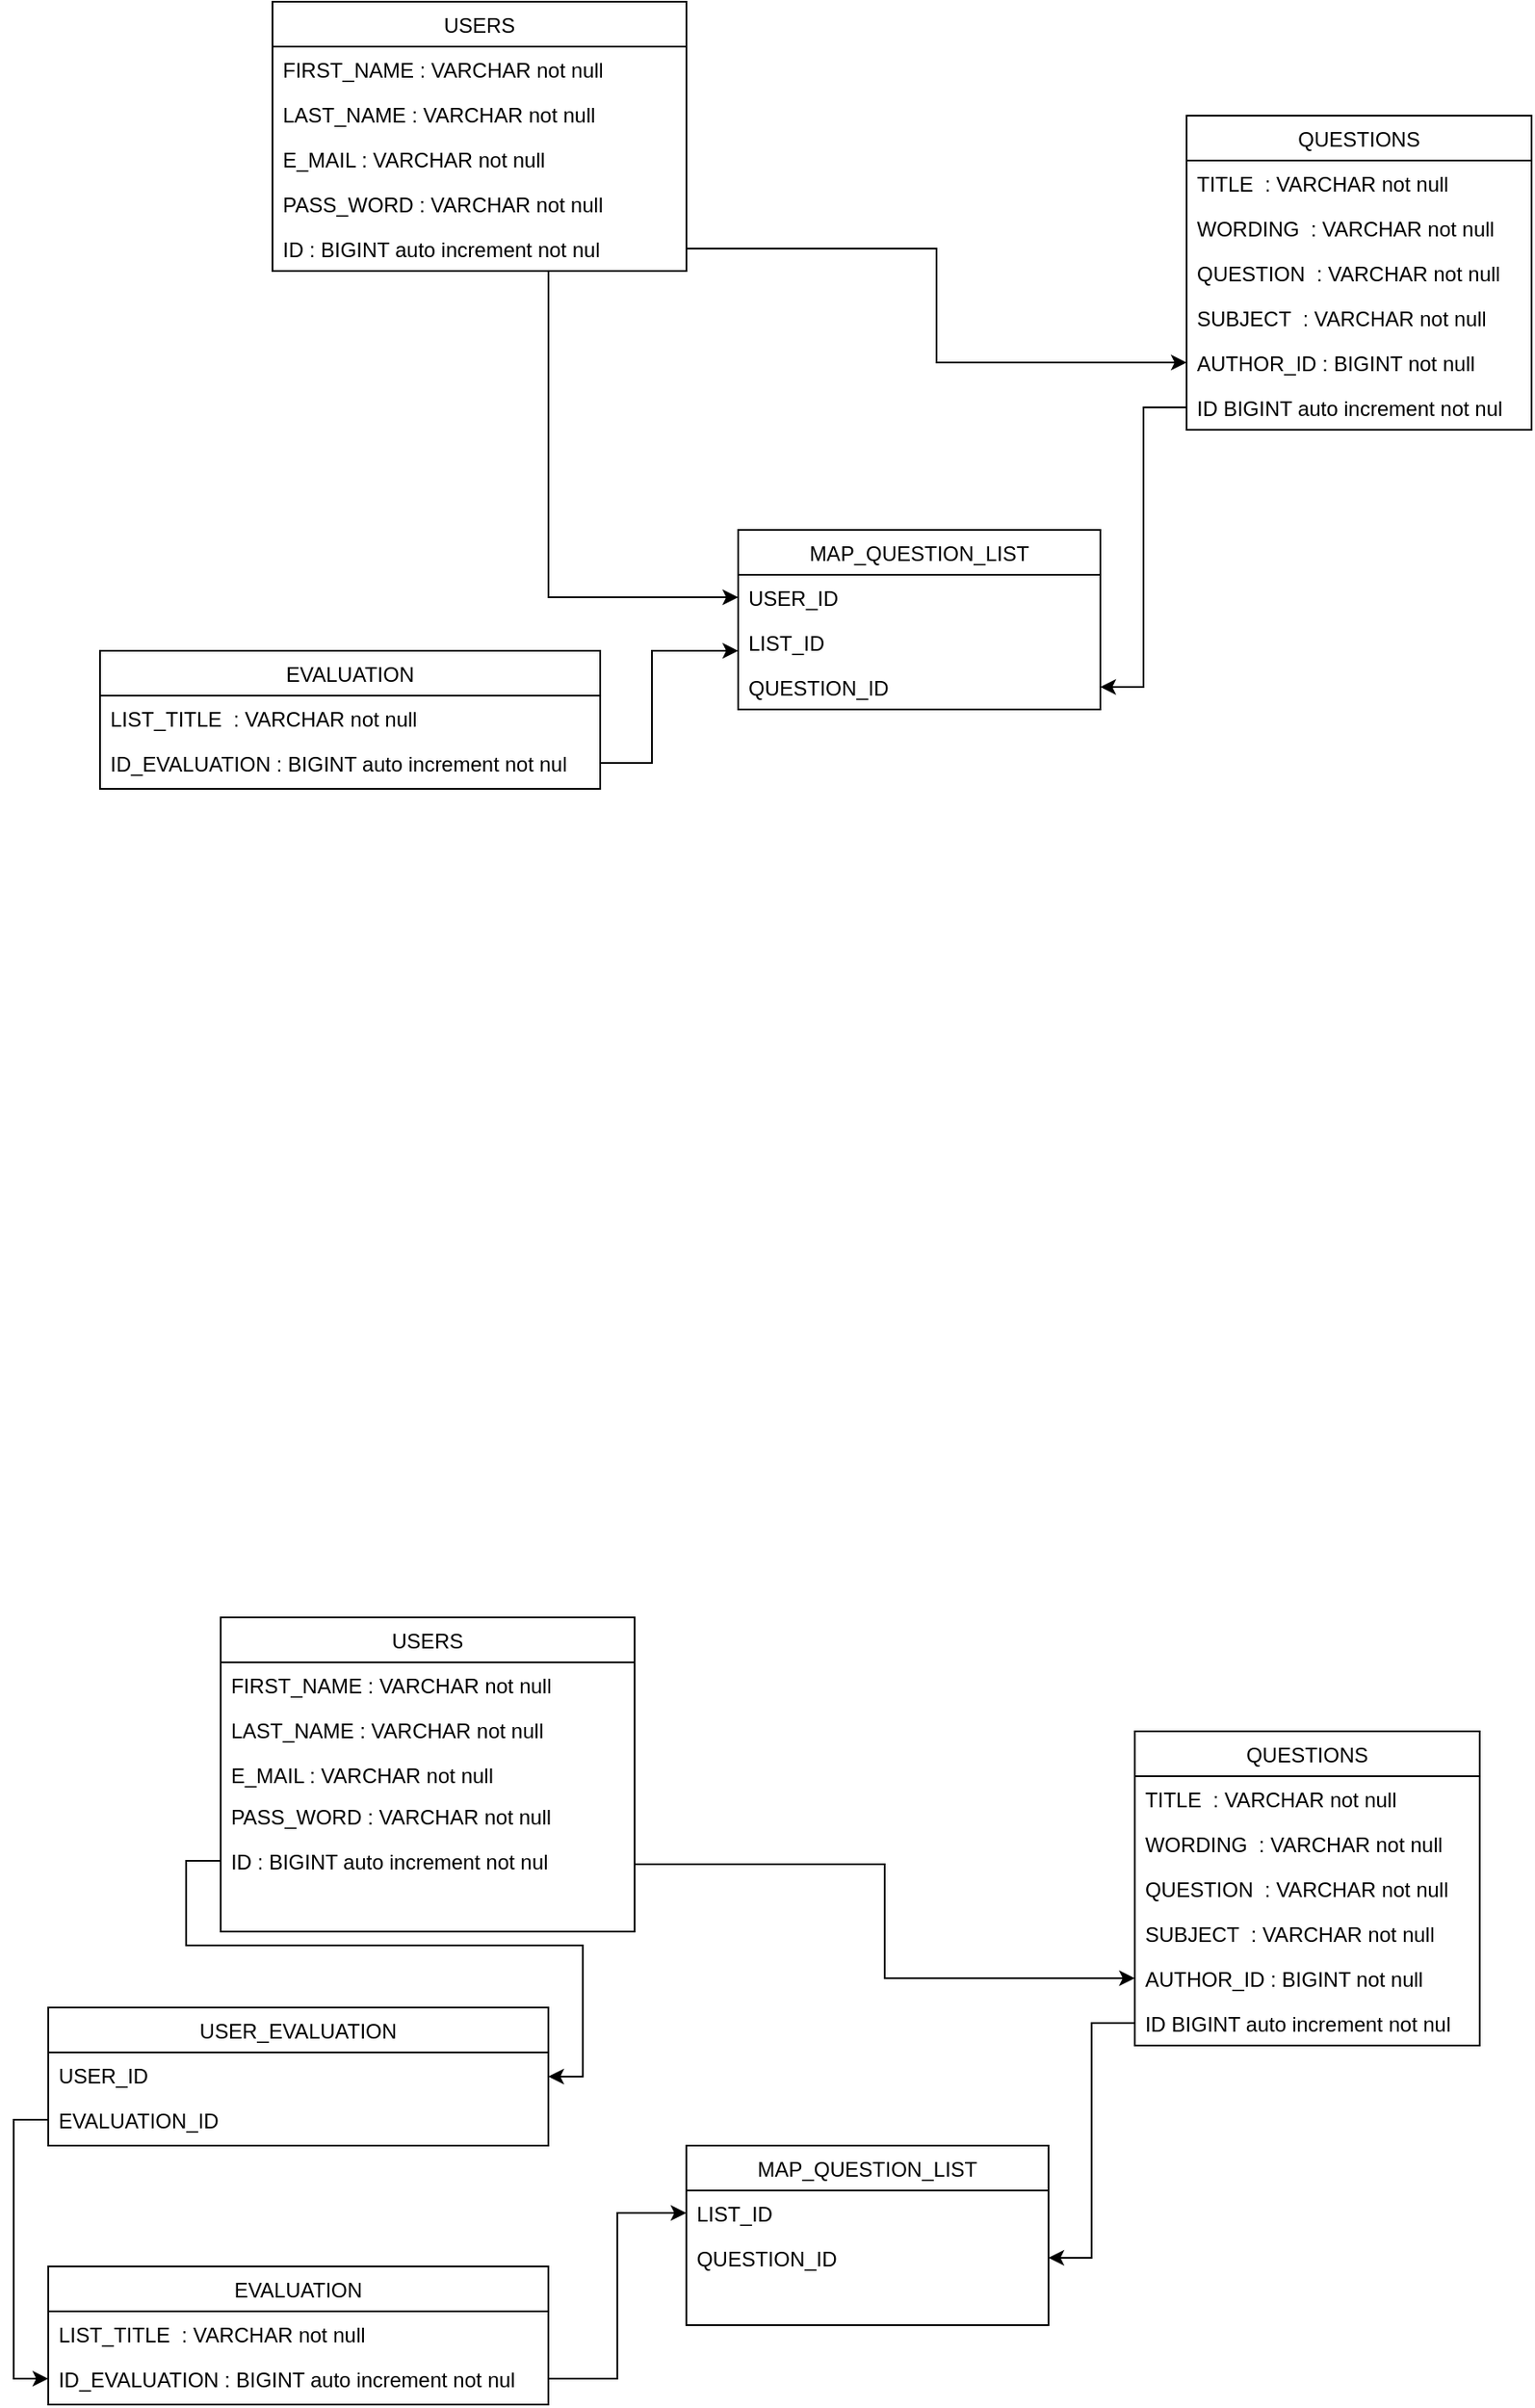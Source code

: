 <mxfile version="14.9.8" type="device"><diagram id="C5RBs43oDa-KdzZeNtuy" name="Page-1"><mxGraphModel dx="1991" dy="1393" grid="1" gridSize="10" guides="1" tooltips="1" connect="1" arrows="1" fold="1" page="1" pageScale="1" pageWidth="827" pageHeight="1169" math="0" shadow="0"><root><mxCell id="WIyWlLk6GJQsqaUBKTNV-0"/><mxCell id="WIyWlLk6GJQsqaUBKTNV-1" parent="WIyWlLk6GJQsqaUBKTNV-0"/><mxCell id="zkfFHV4jXpPFQw0GAbJ--0" value="USERS" style="swimlane;fontStyle=0;align=center;verticalAlign=top;childLayout=stackLayout;horizontal=1;startSize=26;horizontalStack=0;resizeParent=1;resizeLast=0;collapsible=1;marginBottom=0;rounded=0;shadow=0;strokeWidth=1;" parent="WIyWlLk6GJQsqaUBKTNV-1" vertex="1"><mxGeometry x="20" y="34" width="240" height="156" as="geometry"><mxRectangle x="230" y="140" width="160" height="26" as="alternateBounds"/></mxGeometry></mxCell><mxCell id="zkfFHV4jXpPFQw0GAbJ--1" value="FIRST_NAME : VARCHAR not null" style="text;align=left;verticalAlign=top;spacingLeft=4;spacingRight=4;overflow=hidden;rotatable=0;points=[[0,0.5],[1,0.5]];portConstraint=eastwest;" parent="zkfFHV4jXpPFQw0GAbJ--0" vertex="1"><mxGeometry y="26" width="240" height="26" as="geometry"/></mxCell><mxCell id="zkfFHV4jXpPFQw0GAbJ--2" value="LAST_NAME : VARCHAR not null" style="text;align=left;verticalAlign=top;spacingLeft=4;spacingRight=4;overflow=hidden;rotatable=0;points=[[0,0.5],[1,0.5]];portConstraint=eastwest;rounded=0;shadow=0;html=0;" parent="zkfFHV4jXpPFQw0GAbJ--0" vertex="1"><mxGeometry y="52" width="240" height="26" as="geometry"/></mxCell><mxCell id="zkfFHV4jXpPFQw0GAbJ--3" value="E_MAIL : VARCHAR not null" style="text;align=left;verticalAlign=top;spacingLeft=4;spacingRight=4;overflow=hidden;rotatable=0;points=[[0,0.5],[1,0.5]];portConstraint=eastwest;rounded=0;shadow=0;html=0;" parent="zkfFHV4jXpPFQw0GAbJ--0" vertex="1"><mxGeometry y="78" width="240" height="26" as="geometry"/></mxCell><mxCell id="q71swtoZ68wRDkJhoZBx-0" value="PASS_WORD : VARCHAR not null" style="text;align=left;verticalAlign=top;spacingLeft=4;spacingRight=4;overflow=hidden;rotatable=0;points=[[0,0.5],[1,0.5]];portConstraint=eastwest;rounded=0;shadow=0;html=0;" vertex="1" parent="zkfFHV4jXpPFQw0GAbJ--0"><mxGeometry y="104" width="240" height="26" as="geometry"/></mxCell><mxCell id="q71swtoZ68wRDkJhoZBx-1" value="ID : BIGINT auto increment not nul" style="text;align=left;verticalAlign=top;spacingLeft=4;spacingRight=4;overflow=hidden;rotatable=0;points=[[0,0.5],[1,0.5]];portConstraint=eastwest;rounded=0;shadow=0;html=0;" vertex="1" parent="zkfFHV4jXpPFQw0GAbJ--0"><mxGeometry y="130" width="240" height="26" as="geometry"/></mxCell><mxCell id="zkfFHV4jXpPFQw0GAbJ--6" value="EVALUATION" style="swimlane;fontStyle=0;align=center;verticalAlign=top;childLayout=stackLayout;horizontal=1;startSize=26;horizontalStack=0;resizeParent=1;resizeLast=0;collapsible=1;marginBottom=0;rounded=0;shadow=0;strokeWidth=1;" parent="WIyWlLk6GJQsqaUBKTNV-1" vertex="1"><mxGeometry x="-80" y="410" width="290" height="80" as="geometry"><mxRectangle x="130" y="380" width="160" height="26" as="alternateBounds"/></mxGeometry></mxCell><mxCell id="zkfFHV4jXpPFQw0GAbJ--7" value="LIST_TITLE  : VARCHAR not null" style="text;align=left;verticalAlign=top;spacingLeft=4;spacingRight=4;overflow=hidden;rotatable=0;points=[[0,0.5],[1,0.5]];portConstraint=eastwest;" parent="zkfFHV4jXpPFQw0GAbJ--6" vertex="1"><mxGeometry y="26" width="290" height="26" as="geometry"/></mxCell><mxCell id="zkfFHV4jXpPFQw0GAbJ--8" value="ID_EVALUATION : BIGINT auto increment not nul" style="text;align=left;verticalAlign=top;spacingLeft=4;spacingRight=4;overflow=hidden;rotatable=0;points=[[0,0.5],[1,0.5]];portConstraint=eastwest;rounded=0;shadow=0;html=0;" parent="zkfFHV4jXpPFQw0GAbJ--6" vertex="1"><mxGeometry y="52" width="290" height="26" as="geometry"/></mxCell><mxCell id="zkfFHV4jXpPFQw0GAbJ--13" value="MAP_QUESTION_LIST" style="swimlane;fontStyle=0;align=center;verticalAlign=top;childLayout=stackLayout;horizontal=1;startSize=26;horizontalStack=0;resizeParent=1;resizeLast=0;collapsible=1;marginBottom=0;rounded=0;shadow=0;strokeWidth=1;" parent="WIyWlLk6GJQsqaUBKTNV-1" vertex="1"><mxGeometry x="290" y="340" width="210" height="104" as="geometry"><mxRectangle x="340" y="380" width="170" height="26" as="alternateBounds"/></mxGeometry></mxCell><mxCell id="zkfFHV4jXpPFQw0GAbJ--14" value="USER_ID" style="text;align=left;verticalAlign=top;spacingLeft=4;spacingRight=4;overflow=hidden;rotatable=0;points=[[0,0.5],[1,0.5]];portConstraint=eastwest;" parent="zkfFHV4jXpPFQw0GAbJ--13" vertex="1"><mxGeometry y="26" width="210" height="26" as="geometry"/></mxCell><mxCell id="q71swtoZ68wRDkJhoZBx-3" value="LIST_ID" style="text;align=left;verticalAlign=top;spacingLeft=4;spacingRight=4;overflow=hidden;rotatable=0;points=[[0,0.5],[1,0.5]];portConstraint=eastwest;" vertex="1" parent="zkfFHV4jXpPFQw0GAbJ--13"><mxGeometry y="52" width="210" height="26" as="geometry"/></mxCell><mxCell id="q71swtoZ68wRDkJhoZBx-4" value="QUESTION_ID" style="text;align=left;verticalAlign=top;spacingLeft=4;spacingRight=4;overflow=hidden;rotatable=0;points=[[0,0.5],[1,0.5]];portConstraint=eastwest;" vertex="1" parent="zkfFHV4jXpPFQw0GAbJ--13"><mxGeometry y="78" width="210" height="26" as="geometry"/></mxCell><mxCell id="zkfFHV4jXpPFQw0GAbJ--17" value="QUESTIONS" style="swimlane;fontStyle=0;align=center;verticalAlign=top;childLayout=stackLayout;horizontal=1;startSize=26;horizontalStack=0;resizeParent=1;resizeLast=0;collapsible=1;marginBottom=0;rounded=0;shadow=0;strokeWidth=1;" parent="WIyWlLk6GJQsqaUBKTNV-1" vertex="1"><mxGeometry x="550" y="100" width="200" height="182" as="geometry"><mxRectangle x="550" y="140" width="160" height="26" as="alternateBounds"/></mxGeometry></mxCell><mxCell id="zkfFHV4jXpPFQw0GAbJ--18" value="TITLE  : VARCHAR not null" style="text;align=left;verticalAlign=top;spacingLeft=4;spacingRight=4;overflow=hidden;rotatable=0;points=[[0,0.5],[1,0.5]];portConstraint=eastwest;" parent="zkfFHV4jXpPFQw0GAbJ--17" vertex="1"><mxGeometry y="26" width="200" height="26" as="geometry"/></mxCell><mxCell id="zkfFHV4jXpPFQw0GAbJ--19" value="WORDING  : VARCHAR not null" style="text;align=left;verticalAlign=top;spacingLeft=4;spacingRight=4;overflow=hidden;rotatable=0;points=[[0,0.5],[1,0.5]];portConstraint=eastwest;rounded=0;shadow=0;html=0;" parent="zkfFHV4jXpPFQw0GAbJ--17" vertex="1"><mxGeometry y="52" width="200" height="26" as="geometry"/></mxCell><mxCell id="zkfFHV4jXpPFQw0GAbJ--20" value="QUESTION  : VARCHAR not null" style="text;align=left;verticalAlign=top;spacingLeft=4;spacingRight=4;overflow=hidden;rotatable=0;points=[[0,0.5],[1,0.5]];portConstraint=eastwest;rounded=0;shadow=0;html=0;" parent="zkfFHV4jXpPFQw0GAbJ--17" vertex="1"><mxGeometry y="78" width="200" height="26" as="geometry"/></mxCell><mxCell id="zkfFHV4jXpPFQw0GAbJ--21" value="SUBJECT  : VARCHAR not null" style="text;align=left;verticalAlign=top;spacingLeft=4;spacingRight=4;overflow=hidden;rotatable=0;points=[[0,0.5],[1,0.5]];portConstraint=eastwest;rounded=0;shadow=0;html=0;" parent="zkfFHV4jXpPFQw0GAbJ--17" vertex="1"><mxGeometry y="104" width="200" height="26" as="geometry"/></mxCell><mxCell id="zkfFHV4jXpPFQw0GAbJ--22" value="AUTHOR_ID : BIGINT not null" style="text;align=left;verticalAlign=top;spacingLeft=4;spacingRight=4;overflow=hidden;rotatable=0;points=[[0,0.5],[1,0.5]];portConstraint=eastwest;rounded=0;shadow=0;html=0;" parent="zkfFHV4jXpPFQw0GAbJ--17" vertex="1"><mxGeometry y="130" width="200" height="26" as="geometry"/></mxCell><mxCell id="q71swtoZ68wRDkJhoZBx-2" value="ID BIGINT auto increment not nul" style="text;align=left;verticalAlign=top;spacingLeft=4;spacingRight=4;overflow=hidden;rotatable=0;points=[[0,0.5],[1,0.5]];portConstraint=eastwest;rounded=0;shadow=0;html=0;" vertex="1" parent="zkfFHV4jXpPFQw0GAbJ--17"><mxGeometry y="156" width="200" height="26" as="geometry"/></mxCell><mxCell id="q71swtoZ68wRDkJhoZBx-26" style="edgeStyle=orthogonalEdgeStyle;rounded=0;orthogonalLoop=1;jettySize=auto;html=1;" edge="1" parent="WIyWlLk6GJQsqaUBKTNV-1" source="q71swtoZ68wRDkJhoZBx-1" target="zkfFHV4jXpPFQw0GAbJ--14"><mxGeometry relative="1" as="geometry"><Array as="points"><mxPoint x="180" y="379"/></Array></mxGeometry></mxCell><mxCell id="q71swtoZ68wRDkJhoZBx-28" style="edgeStyle=orthogonalEdgeStyle;rounded=0;orthogonalLoop=1;jettySize=auto;html=1;entryX=0;entryY=0.5;entryDx=0;entryDy=0;" edge="1" parent="WIyWlLk6GJQsqaUBKTNV-1" source="q71swtoZ68wRDkJhoZBx-1" target="zkfFHV4jXpPFQw0GAbJ--22"><mxGeometry relative="1" as="geometry"><Array as="points"><mxPoint x="405" y="177"/><mxPoint x="405" y="243"/></Array></mxGeometry></mxCell><mxCell id="q71swtoZ68wRDkJhoZBx-29" style="edgeStyle=orthogonalEdgeStyle;rounded=0;orthogonalLoop=1;jettySize=auto;html=1;entryX=1;entryY=0.5;entryDx=0;entryDy=0;" edge="1" parent="WIyWlLk6GJQsqaUBKTNV-1" source="q71swtoZ68wRDkJhoZBx-2" target="q71swtoZ68wRDkJhoZBx-4"><mxGeometry relative="1" as="geometry"/></mxCell><mxCell id="q71swtoZ68wRDkJhoZBx-30" style="edgeStyle=orthogonalEdgeStyle;rounded=0;orthogonalLoop=1;jettySize=auto;html=1;" edge="1" parent="WIyWlLk6GJQsqaUBKTNV-1" source="zkfFHV4jXpPFQw0GAbJ--8" target="q71swtoZ68wRDkJhoZBx-3"><mxGeometry relative="1" as="geometry"><Array as="points"><mxPoint x="240" y="475"/><mxPoint x="240" y="410"/></Array></mxGeometry></mxCell><mxCell id="q71swtoZ68wRDkJhoZBx-42" value="USERS" style="swimlane;fontStyle=0;align=center;verticalAlign=top;childLayout=stackLayout;horizontal=1;startSize=26;horizontalStack=0;resizeParent=1;resizeLast=0;collapsible=1;marginBottom=0;rounded=0;shadow=0;strokeWidth=1;" vertex="1" parent="WIyWlLk6GJQsqaUBKTNV-1"><mxGeometry x="-10.06" y="970" width="240" height="182" as="geometry"><mxRectangle x="230" y="140" width="160" height="26" as="alternateBounds"/></mxGeometry></mxCell><mxCell id="q71swtoZ68wRDkJhoZBx-43" value="FIRST_NAME : VARCHAR not null" style="text;align=left;verticalAlign=top;spacingLeft=4;spacingRight=4;overflow=hidden;rotatable=0;points=[[0,0.5],[1,0.5]];portConstraint=eastwest;" vertex="1" parent="q71swtoZ68wRDkJhoZBx-42"><mxGeometry y="26" width="240" height="26" as="geometry"/></mxCell><mxCell id="q71swtoZ68wRDkJhoZBx-44" value="LAST_NAME : VARCHAR not null" style="text;align=left;verticalAlign=top;spacingLeft=4;spacingRight=4;overflow=hidden;rotatable=0;points=[[0,0.5],[1,0.5]];portConstraint=eastwest;rounded=0;shadow=0;html=0;" vertex="1" parent="q71swtoZ68wRDkJhoZBx-42"><mxGeometry y="52" width="240" height="26" as="geometry"/></mxCell><mxCell id="q71swtoZ68wRDkJhoZBx-45" value="E_MAIL : VARCHAR not null" style="text;align=left;verticalAlign=top;spacingLeft=4;spacingRight=4;overflow=hidden;rotatable=0;points=[[0,0.5],[1,0.5]];portConstraint=eastwest;rounded=0;shadow=0;html=0;" vertex="1" parent="q71swtoZ68wRDkJhoZBx-42"><mxGeometry y="78" width="240" height="24" as="geometry"/></mxCell><mxCell id="q71swtoZ68wRDkJhoZBx-46" value="PASS_WORD : VARCHAR not null" style="text;align=left;verticalAlign=top;spacingLeft=4;spacingRight=4;overflow=hidden;rotatable=0;points=[[0,0.5],[1,0.5]];portConstraint=eastwest;rounded=0;shadow=0;html=0;" vertex="1" parent="q71swtoZ68wRDkJhoZBx-42"><mxGeometry y="102" width="240" height="26" as="geometry"/></mxCell><mxCell id="q71swtoZ68wRDkJhoZBx-47" value="ID : BIGINT auto increment not nul" style="text;align=left;verticalAlign=top;spacingLeft=4;spacingRight=4;overflow=hidden;rotatable=0;points=[[0,0.5],[1,0.5]];portConstraint=eastwest;rounded=0;shadow=0;html=0;" vertex="1" parent="q71swtoZ68wRDkJhoZBx-42"><mxGeometry y="128" width="240" height="26" as="geometry"/></mxCell><mxCell id="q71swtoZ68wRDkJhoZBx-48" value="EVALUATION" style="swimlane;fontStyle=0;align=center;verticalAlign=top;childLayout=stackLayout;horizontal=1;startSize=26;horizontalStack=0;resizeParent=1;resizeLast=0;collapsible=1;marginBottom=0;rounded=0;shadow=0;strokeWidth=1;" vertex="1" parent="WIyWlLk6GJQsqaUBKTNV-1"><mxGeometry x="-110.06" y="1346" width="290" height="80" as="geometry"><mxRectangle x="130" y="380" width="160" height="26" as="alternateBounds"/></mxGeometry></mxCell><mxCell id="q71swtoZ68wRDkJhoZBx-49" value="LIST_TITLE  : VARCHAR not null" style="text;align=left;verticalAlign=top;spacingLeft=4;spacingRight=4;overflow=hidden;rotatable=0;points=[[0,0.5],[1,0.5]];portConstraint=eastwest;" vertex="1" parent="q71swtoZ68wRDkJhoZBx-48"><mxGeometry y="26" width="290" height="26" as="geometry"/></mxCell><mxCell id="q71swtoZ68wRDkJhoZBx-50" value="ID_EVALUATION : BIGINT auto increment not nul" style="text;align=left;verticalAlign=top;spacingLeft=4;spacingRight=4;overflow=hidden;rotatable=0;points=[[0,0.5],[1,0.5]];portConstraint=eastwest;rounded=0;shadow=0;html=0;" vertex="1" parent="q71swtoZ68wRDkJhoZBx-48"><mxGeometry y="52" width="290" height="26" as="geometry"/></mxCell><mxCell id="q71swtoZ68wRDkJhoZBx-51" value="MAP_QUESTION_LIST" style="swimlane;fontStyle=0;align=center;verticalAlign=top;childLayout=stackLayout;horizontal=1;startSize=26;horizontalStack=0;resizeParent=1;resizeLast=0;collapsible=1;marginBottom=0;rounded=0;shadow=0;strokeWidth=1;" vertex="1" parent="WIyWlLk6GJQsqaUBKTNV-1"><mxGeometry x="259.94" y="1276" width="210" height="104" as="geometry"><mxRectangle x="340" y="380" width="170" height="26" as="alternateBounds"/></mxGeometry></mxCell><mxCell id="q71swtoZ68wRDkJhoZBx-53" value="LIST_ID" style="text;align=left;verticalAlign=top;spacingLeft=4;spacingRight=4;overflow=hidden;rotatable=0;points=[[0,0.5],[1,0.5]];portConstraint=eastwest;" vertex="1" parent="q71swtoZ68wRDkJhoZBx-51"><mxGeometry y="26" width="210" height="26" as="geometry"/></mxCell><mxCell id="q71swtoZ68wRDkJhoZBx-54" value="QUESTION_ID" style="text;align=left;verticalAlign=top;spacingLeft=4;spacingRight=4;overflow=hidden;rotatable=0;points=[[0,0.5],[1,0.5]];portConstraint=eastwest;" vertex="1" parent="q71swtoZ68wRDkJhoZBx-51"><mxGeometry y="52" width="210" height="26" as="geometry"/></mxCell><mxCell id="q71swtoZ68wRDkJhoZBx-55" value="QUESTIONS" style="swimlane;fontStyle=0;align=center;verticalAlign=top;childLayout=stackLayout;horizontal=1;startSize=26;horizontalStack=0;resizeParent=1;resizeLast=0;collapsible=1;marginBottom=0;rounded=0;shadow=0;strokeWidth=1;" vertex="1" parent="WIyWlLk6GJQsqaUBKTNV-1"><mxGeometry x="519.94" y="1036" width="200" height="182" as="geometry"><mxRectangle x="550" y="140" width="160" height="26" as="alternateBounds"/></mxGeometry></mxCell><mxCell id="q71swtoZ68wRDkJhoZBx-56" value="TITLE  : VARCHAR not null" style="text;align=left;verticalAlign=top;spacingLeft=4;spacingRight=4;overflow=hidden;rotatable=0;points=[[0,0.5],[1,0.5]];portConstraint=eastwest;" vertex="1" parent="q71swtoZ68wRDkJhoZBx-55"><mxGeometry y="26" width="200" height="26" as="geometry"/></mxCell><mxCell id="q71swtoZ68wRDkJhoZBx-57" value="WORDING  : VARCHAR not null" style="text;align=left;verticalAlign=top;spacingLeft=4;spacingRight=4;overflow=hidden;rotatable=0;points=[[0,0.5],[1,0.5]];portConstraint=eastwest;rounded=0;shadow=0;html=0;" vertex="1" parent="q71swtoZ68wRDkJhoZBx-55"><mxGeometry y="52" width="200" height="26" as="geometry"/></mxCell><mxCell id="q71swtoZ68wRDkJhoZBx-58" value="QUESTION  : VARCHAR not null" style="text;align=left;verticalAlign=top;spacingLeft=4;spacingRight=4;overflow=hidden;rotatable=0;points=[[0,0.5],[1,0.5]];portConstraint=eastwest;rounded=0;shadow=0;html=0;" vertex="1" parent="q71swtoZ68wRDkJhoZBx-55"><mxGeometry y="78" width="200" height="26" as="geometry"/></mxCell><mxCell id="q71swtoZ68wRDkJhoZBx-59" value="SUBJECT  : VARCHAR not null" style="text;align=left;verticalAlign=top;spacingLeft=4;spacingRight=4;overflow=hidden;rotatable=0;points=[[0,0.5],[1,0.5]];portConstraint=eastwest;rounded=0;shadow=0;html=0;" vertex="1" parent="q71swtoZ68wRDkJhoZBx-55"><mxGeometry y="104" width="200" height="26" as="geometry"/></mxCell><mxCell id="q71swtoZ68wRDkJhoZBx-60" value="AUTHOR_ID : BIGINT not null" style="text;align=left;verticalAlign=top;spacingLeft=4;spacingRight=4;overflow=hidden;rotatable=0;points=[[0,0.5],[1,0.5]];portConstraint=eastwest;rounded=0;shadow=0;html=0;" vertex="1" parent="q71swtoZ68wRDkJhoZBx-55"><mxGeometry y="130" width="200" height="26" as="geometry"/></mxCell><mxCell id="q71swtoZ68wRDkJhoZBx-61" value="ID BIGINT auto increment not nul" style="text;align=left;verticalAlign=top;spacingLeft=4;spacingRight=4;overflow=hidden;rotatable=0;points=[[0,0.5],[1,0.5]];portConstraint=eastwest;rounded=0;shadow=0;html=0;" vertex="1" parent="q71swtoZ68wRDkJhoZBx-55"><mxGeometry y="156" width="200" height="26" as="geometry"/></mxCell><mxCell id="q71swtoZ68wRDkJhoZBx-63" style="edgeStyle=orthogonalEdgeStyle;rounded=0;orthogonalLoop=1;jettySize=auto;html=1;entryX=0;entryY=0.5;entryDx=0;entryDy=0;" edge="1" source="q71swtoZ68wRDkJhoZBx-47" target="q71swtoZ68wRDkJhoZBx-60" parent="WIyWlLk6GJQsqaUBKTNV-1"><mxGeometry relative="1" as="geometry"><Array as="points"><mxPoint x="374.94" y="1113"/><mxPoint x="374.94" y="1179"/></Array></mxGeometry></mxCell><mxCell id="q71swtoZ68wRDkJhoZBx-64" style="edgeStyle=orthogonalEdgeStyle;rounded=0;orthogonalLoop=1;jettySize=auto;html=1;entryX=1;entryY=0.5;entryDx=0;entryDy=0;" edge="1" source="q71swtoZ68wRDkJhoZBx-61" target="q71swtoZ68wRDkJhoZBx-54" parent="WIyWlLk6GJQsqaUBKTNV-1"><mxGeometry relative="1" as="geometry"/></mxCell><mxCell id="q71swtoZ68wRDkJhoZBx-66" value="USER_EVALUATION" style="swimlane;fontStyle=0;align=center;verticalAlign=top;childLayout=stackLayout;horizontal=1;startSize=26;horizontalStack=0;resizeParent=1;resizeLast=0;collapsible=1;marginBottom=0;rounded=0;shadow=0;strokeWidth=1;" vertex="1" parent="WIyWlLk6GJQsqaUBKTNV-1"><mxGeometry x="-110.06" y="1196" width="290" height="80" as="geometry"><mxRectangle x="130" y="380" width="160" height="26" as="alternateBounds"/></mxGeometry></mxCell><mxCell id="q71swtoZ68wRDkJhoZBx-72" value="USER_ID" style="text;align=left;verticalAlign=top;spacingLeft=4;spacingRight=4;overflow=hidden;rotatable=0;points=[[0,0.5],[1,0.5]];portConstraint=eastwest;rounded=0;shadow=0;html=0;" vertex="1" parent="q71swtoZ68wRDkJhoZBx-66"><mxGeometry y="26" width="290" height="26" as="geometry"/></mxCell><mxCell id="q71swtoZ68wRDkJhoZBx-73" value="EVALUATION_ID" style="text;align=left;verticalAlign=top;spacingLeft=4;spacingRight=4;overflow=hidden;rotatable=0;points=[[0,0.5],[1,0.5]];portConstraint=eastwest;rounded=0;shadow=0;html=0;" vertex="1" parent="q71swtoZ68wRDkJhoZBx-66"><mxGeometry y="52" width="290" height="26" as="geometry"/></mxCell><mxCell id="q71swtoZ68wRDkJhoZBx-70" style="edgeStyle=orthogonalEdgeStyle;rounded=0;orthogonalLoop=1;jettySize=auto;html=1;entryX=1;entryY=0.5;entryDx=0;entryDy=0;" edge="1" parent="WIyWlLk6GJQsqaUBKTNV-1" source="q71swtoZ68wRDkJhoZBx-47" target="q71swtoZ68wRDkJhoZBx-66"><mxGeometry relative="1" as="geometry"/></mxCell><mxCell id="q71swtoZ68wRDkJhoZBx-74" style="edgeStyle=orthogonalEdgeStyle;rounded=0;orthogonalLoop=1;jettySize=auto;html=1;entryX=0;entryY=0.5;entryDx=0;entryDy=0;" edge="1" parent="WIyWlLk6GJQsqaUBKTNV-1" source="q71swtoZ68wRDkJhoZBx-73" target="q71swtoZ68wRDkJhoZBx-50"><mxGeometry relative="1" as="geometry"/></mxCell><mxCell id="q71swtoZ68wRDkJhoZBx-75" style="edgeStyle=orthogonalEdgeStyle;rounded=0;orthogonalLoop=1;jettySize=auto;html=1;" edge="1" parent="WIyWlLk6GJQsqaUBKTNV-1" source="q71swtoZ68wRDkJhoZBx-50" target="q71swtoZ68wRDkJhoZBx-53"><mxGeometry relative="1" as="geometry"/></mxCell></root></mxGraphModel></diagram></mxfile>